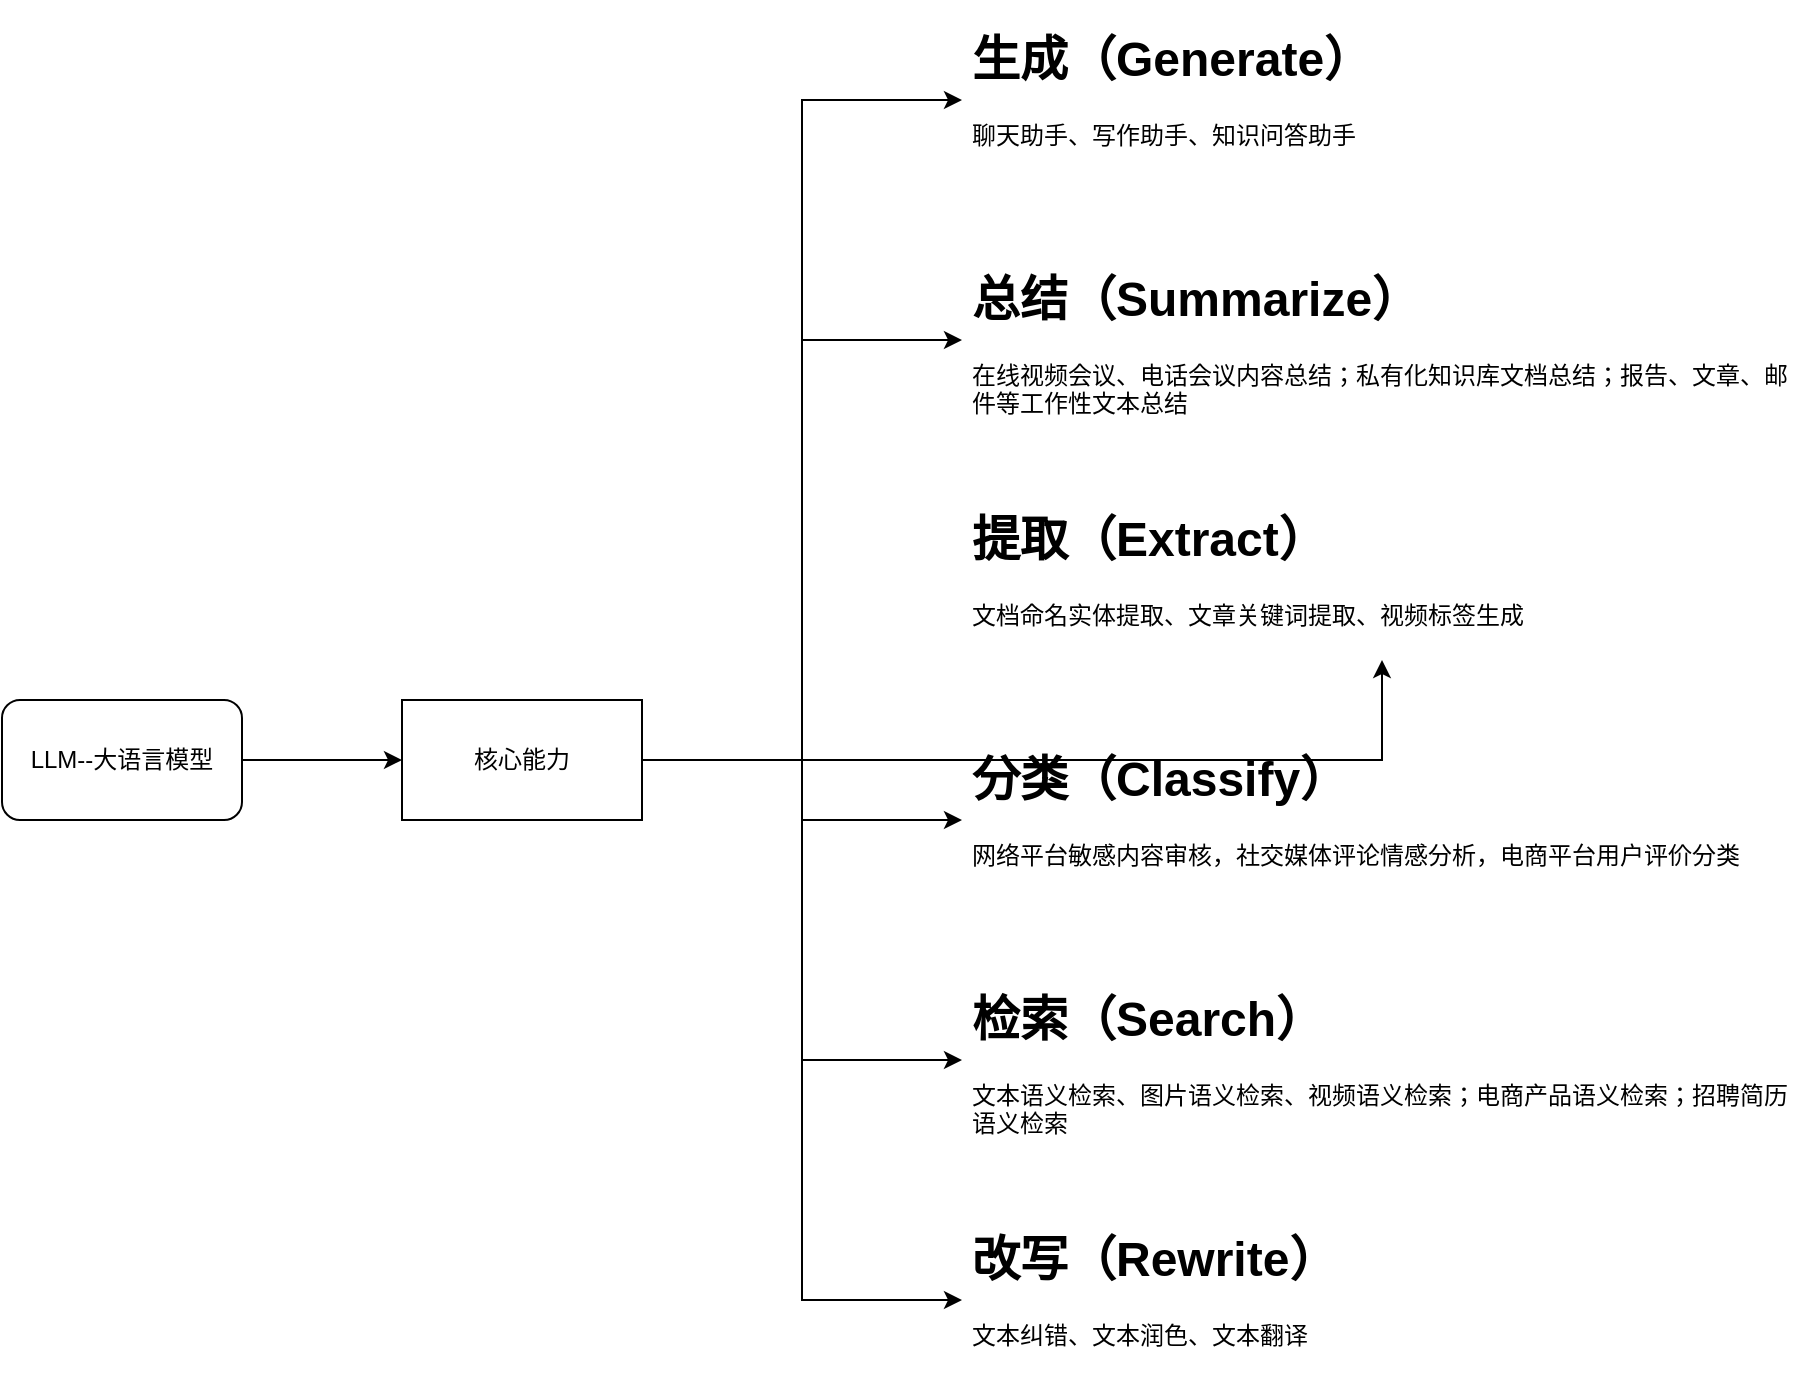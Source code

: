 <mxfile version="22.1.11" type="github">
  <diagram name="第 1 页" id="3DlHLGJXzKx2nmoPrJNQ">
    <mxGraphModel dx="1386" dy="785" grid="1" gridSize="10" guides="1" tooltips="1" connect="1" arrows="1" fold="1" page="1" pageScale="1" pageWidth="827" pageHeight="1169" math="0" shadow="0">
      <root>
        <mxCell id="0" />
        <mxCell id="1" parent="0" />
        <mxCell id="L2iHrLUZd3MNULrpQASm-12" style="edgeStyle=orthogonalEdgeStyle;rounded=0;orthogonalLoop=1;jettySize=auto;html=1;exitX=1;exitY=0.5;exitDx=0;exitDy=0;entryX=0;entryY=0.5;entryDx=0;entryDy=0;" edge="1" parent="1" source="L2iHrLUZd3MNULrpQASm-1" target="L2iHrLUZd3MNULrpQASm-5">
          <mxGeometry relative="1" as="geometry" />
        </mxCell>
        <mxCell id="L2iHrLUZd3MNULrpQASm-13" style="edgeStyle=orthogonalEdgeStyle;rounded=0;orthogonalLoop=1;jettySize=auto;html=1;exitX=1;exitY=0.5;exitDx=0;exitDy=0;entryX=0;entryY=0.5;entryDx=0;entryDy=0;" edge="1" parent="1" source="L2iHrLUZd3MNULrpQASm-1" target="L2iHrLUZd3MNULrpQASm-7">
          <mxGeometry relative="1" as="geometry" />
        </mxCell>
        <mxCell id="L2iHrLUZd3MNULrpQASm-14" style="edgeStyle=orthogonalEdgeStyle;rounded=0;orthogonalLoop=1;jettySize=auto;html=1;exitX=1;exitY=0.5;exitDx=0;exitDy=0;" edge="1" parent="1" source="L2iHrLUZd3MNULrpQASm-1" target="L2iHrLUZd3MNULrpQASm-8">
          <mxGeometry relative="1" as="geometry" />
        </mxCell>
        <mxCell id="L2iHrLUZd3MNULrpQASm-15" style="edgeStyle=orthogonalEdgeStyle;rounded=0;orthogonalLoop=1;jettySize=auto;html=1;exitX=1;exitY=0.5;exitDx=0;exitDy=0;entryX=0;entryY=0.5;entryDx=0;entryDy=0;" edge="1" parent="1" source="L2iHrLUZd3MNULrpQASm-1" target="L2iHrLUZd3MNULrpQASm-9">
          <mxGeometry relative="1" as="geometry" />
        </mxCell>
        <mxCell id="L2iHrLUZd3MNULrpQASm-16" style="edgeStyle=orthogonalEdgeStyle;rounded=0;orthogonalLoop=1;jettySize=auto;html=1;exitX=1;exitY=0.5;exitDx=0;exitDy=0;entryX=0;entryY=0.5;entryDx=0;entryDy=0;" edge="1" parent="1" source="L2iHrLUZd3MNULrpQASm-1" target="L2iHrLUZd3MNULrpQASm-10">
          <mxGeometry relative="1" as="geometry" />
        </mxCell>
        <mxCell id="L2iHrLUZd3MNULrpQASm-17" style="edgeStyle=orthogonalEdgeStyle;rounded=0;orthogonalLoop=1;jettySize=auto;html=1;exitX=1;exitY=0.5;exitDx=0;exitDy=0;entryX=0;entryY=0.5;entryDx=0;entryDy=0;" edge="1" parent="1" source="L2iHrLUZd3MNULrpQASm-1" target="L2iHrLUZd3MNULrpQASm-11">
          <mxGeometry relative="1" as="geometry" />
        </mxCell>
        <mxCell id="L2iHrLUZd3MNULrpQASm-1" value="核心能力" style="rounded=0;whiteSpace=wrap;html=1;" vertex="1" parent="1">
          <mxGeometry x="320" y="420" width="120" height="60" as="geometry" />
        </mxCell>
        <mxCell id="L2iHrLUZd3MNULrpQASm-3" style="edgeStyle=orthogonalEdgeStyle;rounded=0;orthogonalLoop=1;jettySize=auto;html=1;exitX=1;exitY=0.5;exitDx=0;exitDy=0;entryX=0;entryY=0.5;entryDx=0;entryDy=0;" edge="1" parent="1" source="L2iHrLUZd3MNULrpQASm-2" target="L2iHrLUZd3MNULrpQASm-1">
          <mxGeometry relative="1" as="geometry" />
        </mxCell>
        <mxCell id="L2iHrLUZd3MNULrpQASm-2" value="LLM--大语言模型" style="rounded=1;whiteSpace=wrap;html=1;" vertex="1" parent="1">
          <mxGeometry x="120" y="420" width="120" height="60" as="geometry" />
        </mxCell>
        <mxCell id="L2iHrLUZd3MNULrpQASm-5" value="&lt;h1&gt;生成（Generate）&lt;br&gt;&lt;/h1&gt;&lt;p&gt;聊天助手、写作助手、知识问答助手&lt;br&gt;&lt;/p&gt;" style="text;html=1;strokeColor=none;fillColor=none;spacing=5;spacingTop=-20;whiteSpace=wrap;overflow=hidden;rounded=0;" vertex="1" parent="1">
          <mxGeometry x="600" y="80" width="420" height="80" as="geometry" />
        </mxCell>
        <mxCell id="L2iHrLUZd3MNULrpQASm-7" value="&lt;h1&gt;总结（Summarize）&lt;br&gt;&lt;/h1&gt;&lt;p&gt;在线视频会议、电话会议内容总结；私有化知识库文档总结；报告、文章、邮件等工作性文本总结&lt;br&gt;&lt;/p&gt;" style="text;html=1;strokeColor=none;fillColor=none;spacing=5;spacingTop=-20;whiteSpace=wrap;overflow=hidden;rounded=0;" vertex="1" parent="1">
          <mxGeometry x="600" y="200" width="420" height="80" as="geometry" />
        </mxCell>
        <mxCell id="L2iHrLUZd3MNULrpQASm-8" value="&lt;h1&gt;提取（Extract）&lt;br&gt;&lt;/h1&gt;&lt;p&gt;文档命名实体提取、文章关键词提取、视频标签生成&lt;br&gt;&lt;/p&gt;" style="text;html=1;strokeColor=none;fillColor=none;spacing=5;spacingTop=-20;whiteSpace=wrap;overflow=hidden;rounded=0;" vertex="1" parent="1">
          <mxGeometry x="600" y="320" width="420" height="80" as="geometry" />
        </mxCell>
        <mxCell id="L2iHrLUZd3MNULrpQASm-9" value="&lt;h1&gt;分类（Classify）&lt;br&gt;&lt;/h1&gt;&lt;p&gt;网络平台敏感内容审核，社交媒体评论情感分析，电商平台用户评价分类&lt;br&gt;&lt;/p&gt;" style="text;html=1;strokeColor=none;fillColor=none;spacing=5;spacingTop=-20;whiteSpace=wrap;overflow=hidden;rounded=0;" vertex="1" parent="1">
          <mxGeometry x="600" y="440" width="420" height="80" as="geometry" />
        </mxCell>
        <mxCell id="L2iHrLUZd3MNULrpQASm-10" value="&lt;h1&gt;检索（Search）&lt;br&gt;&lt;/h1&gt;&lt;p&gt;文本语义检索、图片语义检索、视频语义检索；电商产品语义检索；招聘简历语义检索&lt;br&gt;&lt;/p&gt;" style="text;html=1;strokeColor=none;fillColor=none;spacing=5;spacingTop=-20;whiteSpace=wrap;overflow=hidden;rounded=0;" vertex="1" parent="1">
          <mxGeometry x="600" y="560" width="420" height="80" as="geometry" />
        </mxCell>
        <mxCell id="L2iHrLUZd3MNULrpQASm-11" value="&lt;h1&gt;改写（Rewrite）&lt;br&gt;&lt;/h1&gt;&lt;p&gt;文本纠错、文本润色、文本翻译&lt;br&gt;&lt;/p&gt;" style="text;html=1;strokeColor=none;fillColor=none;spacing=5;spacingTop=-20;whiteSpace=wrap;overflow=hidden;rounded=0;" vertex="1" parent="1">
          <mxGeometry x="600" y="680" width="420" height="80" as="geometry" />
        </mxCell>
      </root>
    </mxGraphModel>
  </diagram>
</mxfile>
